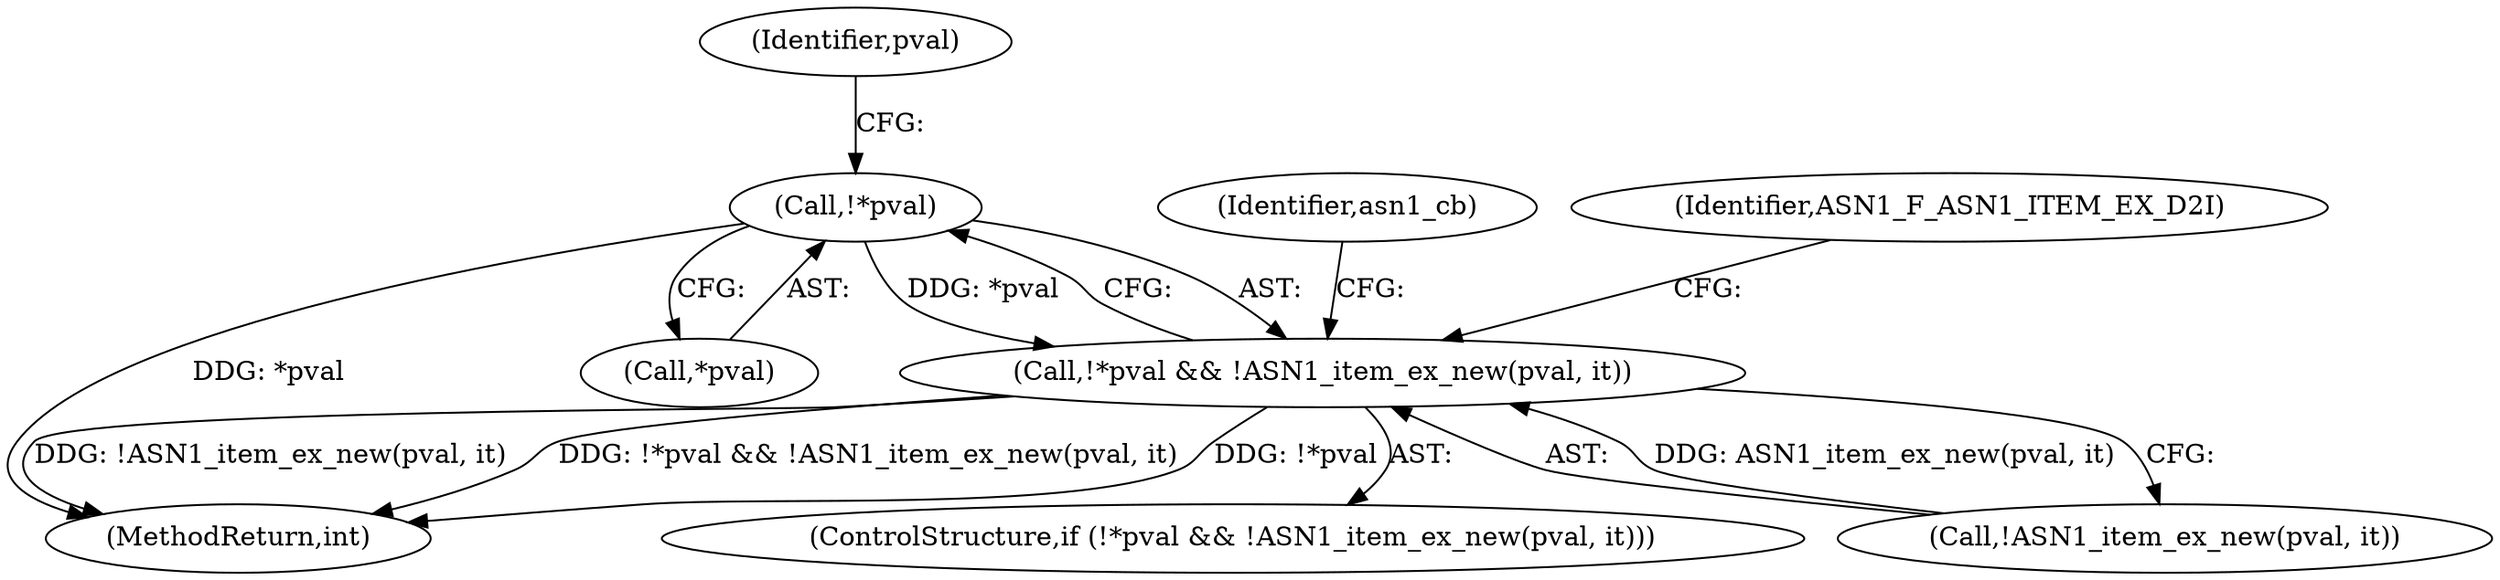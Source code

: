 digraph "0_openssl_cc598f321fbac9c04da5766243ed55d55948637d@pointer" {
"1000712" [label="(Call,!*pval)"];
"1000711" [label="(Call,!*pval && !ASN1_item_ex_new(pval, it))"];
"1001034" [label="(MethodReturn,int)"];
"1000717" [label="(Identifier,pval)"];
"1000710" [label="(ControlStructure,if (!*pval && !ASN1_item_ex_new(pval, it)))"];
"1000715" [label="(Call,!ASN1_item_ex_new(pval, it))"];
"1000712" [label="(Call,!*pval)"];
"1000721" [label="(Identifier,ASN1_F_ASN1_ITEM_EX_D2I)"];
"1000726" [label="(Identifier,asn1_cb)"];
"1000713" [label="(Call,*pval)"];
"1000711" [label="(Call,!*pval && !ASN1_item_ex_new(pval, it))"];
"1000712" -> "1000711"  [label="AST: "];
"1000712" -> "1000713"  [label="CFG: "];
"1000713" -> "1000712"  [label="AST: "];
"1000717" -> "1000712"  [label="CFG: "];
"1000711" -> "1000712"  [label="CFG: "];
"1000712" -> "1001034"  [label="DDG: *pval"];
"1000712" -> "1000711"  [label="DDG: *pval"];
"1000711" -> "1000710"  [label="AST: "];
"1000711" -> "1000715"  [label="CFG: "];
"1000715" -> "1000711"  [label="AST: "];
"1000721" -> "1000711"  [label="CFG: "];
"1000726" -> "1000711"  [label="CFG: "];
"1000711" -> "1001034"  [label="DDG: !*pval && !ASN1_item_ex_new(pval, it)"];
"1000711" -> "1001034"  [label="DDG: !*pval"];
"1000711" -> "1001034"  [label="DDG: !ASN1_item_ex_new(pval, it)"];
"1000715" -> "1000711"  [label="DDG: ASN1_item_ex_new(pval, it)"];
}
